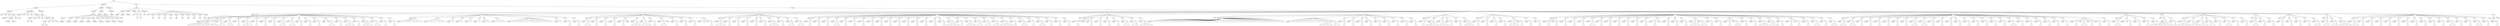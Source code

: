 digraph Tree {
	"t0" [label = "TEI"];
	"t1" [label = "teiHeader"];
	"t2" [label = "fileDesc"];
	"t3" [label = "titleStmt"];
	"t4" [label = "title"];
	"t5" [label = "title"];
	"t6" [label = "title"];
	"t7" [label = "author"];
	"t8" [label = "persName"];
	"t9" [label = "persName"];
	"t10" [label = "forename"];
	"t11" [label = "surname"];
	"t12" [label = "idno"];
	"t13" [label = "idno"];
	"t14" [label = "publicationStmt"];
	"t15" [label = "publisher"];
	"t16" [label = "idno"];
	"t17" [label = "idno"];
	"t18" [label = "idno"];
	"t19" [label = "availability"];
	"t20" [label = "licence"];
	"t21" [label = "ab"];
	"t22" [label = "ref"];
	"t23" [label = "sourceDesc"];
	"t24" [label = "bibl"];
	"t25" [label = "name"];
	"t26" [label = "idno"];
	"t27" [label = "idno"];
	"t28" [label = "availability"];
	"t29" [label = "licence"];
	"t30" [label = "ab"];
	"t31" [label = "ref"];
	"t32" [label = "bibl"];
	"t33" [label = "date"];
	"t34" [label = "date"];
	"t35" [label = "idno"];
	"t36" [label = "profileDesc"];
	"t37" [label = "particDesc"];
	"t38" [label = "listPerson"];
	"t39" [label = "person"];
	"t40" [label = "persName"];
	"t41" [label = "person"];
	"t42" [label = "persName"];
	"t43" [label = "person"];
	"t44" [label = "persName"];
	"t45" [label = "person"];
	"t46" [label = "persName"];
	"t47" [label = "person"];
	"t48" [label = "persName"];
	"t49" [label = "person"];
	"t50" [label = "persName"];
	"t51" [label = "person"];
	"t52" [label = "persName"];
	"t53" [label = "person"];
	"t54" [label = "persName"];
	"t55" [label = "person"];
	"t56" [label = "persName"];
	"t57" [label = "person"];
	"t58" [label = "persName"];
	"t59" [label = "textClass"];
	"t60" [label = "keywords"];
	"t61" [label = "term"];
	"t62" [label = "term"];
	"t63" [label = "classCode"];
	"t64" [label = "revisionDesc"];
	"t65" [label = "listChange"];
	"t66" [label = "change"];
	"t67" [label = "text"];
	"t68" [label = "front"];
	"t69" [label = "docTitle"];
	"t70" [label = "titlePart"];
	"t71" [label = "titlePart"];
	"t72" [label = "titlePart"];
	"t73" [label = "docDate"];
	"t74" [label = "docAuthor"];
	"t75" [label = "div"];
	"t76" [label = "div"];
	"t77" [label = "div"];
	"t78" [label = "p"];
	"t79" [label = "div"];
	"t80" [label = "p"];
	"t81" [label = "performance"];
	"t82" [label = "ab"];
	"t83" [label = "castList"];
	"t84" [label = "head"];
	"t85" [label = "castItem"];
	"t86" [label = "role"];
	"t87" [label = "castItem"];
	"t88" [label = "role"];
	"t89" [label = "castItem"];
	"t90" [label = "role"];
	"t91" [label = "castItem"];
	"t92" [label = "role"];
	"t93" [label = "castItem"];
	"t94" [label = "role"];
	"t95" [label = "castItem"];
	"t96" [label = "role"];
	"t97" [label = "castItem"];
	"t98" [label = "role"];
	"t99" [label = "castItem"];
	"t100" [label = "role"];
	"t101" [label = "castItem"];
	"t102" [label = "role"];
	"t103" [label = "castItem"];
	"t104" [label = "role"];
	"t105" [label = "body"];
	"t106" [label = "div"];
	"t107" [label = "head"];
	"t108" [label = "div"];
	"t109" [label = "head"];
	"t110" [label = "sp"];
	"t111" [label = "speaker"];
	"t112" [label = "p"];
	"t113" [label = "s"];
	"t114" [label = "s"];
	"t115" [label = "s"];
	"t116" [label = "s"];
	"t117" [label = "s"];
	"t118" [label = "s"];
	"t119" [label = "s"];
	"t120" [label = "s"];
	"t121" [label = "div"];
	"t122" [label = "head"];
	"t123" [label = "sp"];
	"t124" [label = "speaker"];
	"t125" [label = "p"];
	"t126" [label = "s"];
	"t127" [label = "sp"];
	"t128" [label = "speaker"];
	"t129" [label = "p"];
	"t130" [label = "s"];
	"t131" [label = "s"];
	"t132" [label = "sp"];
	"t133" [label = "speaker"];
	"t134" [label = "p"];
	"t135" [label = "s"];
	"t136" [label = "s"];
	"t137" [label = "sp"];
	"t138" [label = "speaker"];
	"t139" [label = "p"];
	"t140" [label = "s"];
	"t141" [label = "sp"];
	"t142" [label = "speaker"];
	"t143" [label = "p"];
	"t144" [label = "s"];
	"t145" [label = "s"];
	"t146" [label = "s"];
	"t147" [label = "sp"];
	"t148" [label = "speaker"];
	"t149" [label = "p"];
	"t150" [label = "s"];
	"t151" [label = "sp"];
	"t152" [label = "speaker"];
	"t153" [label = "p"];
	"t154" [label = "s"];
	"t155" [label = "sp"];
	"t156" [label = "speaker"];
	"t157" [label = "p"];
	"t158" [label = "s"];
	"t159" [label = "sp"];
	"t160" [label = "speaker"];
	"t161" [label = "p"];
	"t162" [label = "s"];
	"t163" [label = "s"];
	"t164" [label = "sp"];
	"t165" [label = "speaker"];
	"t166" [label = "p"];
	"t167" [label = "s"];
	"t168" [label = "s"];
	"t169" [label = "sp"];
	"t170" [label = "speaker"];
	"t171" [label = "p"];
	"t172" [label = "s"];
	"t173" [label = "sp"];
	"t174" [label = "speaker"];
	"t175" [label = "p"];
	"t176" [label = "s"];
	"t177" [label = "sp"];
	"t178" [label = "speaker"];
	"t179" [label = "p"];
	"t180" [label = "s"];
	"t181" [label = "sp"];
	"t182" [label = "speaker"];
	"t183" [label = "note"];
	"t184" [label = "p"];
	"t185" [label = "s"];
	"t186" [label = "s"];
	"t187" [label = "sp"];
	"t188" [label = "speaker"];
	"t189" [label = "p"];
	"t190" [label = "s"];
	"t191" [label = "sp"];
	"t192" [label = "speaker"];
	"t193" [label = "p"];
	"t194" [label = "s"];
	"t195" [label = "s"];
	"t196" [label = "s"];
	"t197" [label = "sp"];
	"t198" [label = "speaker"];
	"t199" [label = "p"];
	"t200" [label = "s"];
	"t201" [label = "sp"];
	"t202" [label = "speaker"];
	"t203" [label = "p"];
	"t204" [label = "s"];
	"t205" [label = "s"];
	"t206" [label = "s"];
	"t207" [label = "sp"];
	"t208" [label = "speaker"];
	"t209" [label = "p"];
	"t210" [label = "s"];
	"t211" [label = "s"];
	"t212" [label = "sp"];
	"t213" [label = "speaker"];
	"t214" [label = "p"];
	"t215" [label = "s"];
	"t216" [label = "sp"];
	"t217" [label = "speaker"];
	"t218" [label = "p"];
	"t219" [label = "s"];
	"t220" [label = "div"];
	"t221" [label = "head"];
	"t222" [label = "sp"];
	"t223" [label = "speaker"];
	"t224" [label = "l"];
	"t225" [label = "l"];
	"t226" [label = "l"];
	"t227" [label = "l"];
	"t228" [label = "l"];
	"t229" [label = "l"];
	"t230" [label = "sp"];
	"t231" [label = "speaker"];
	"t232" [label = "l"];
	"t233" [label = "l"];
	"t234" [label = "l"];
	"t235" [label = "l"];
	"t236" [label = "l"];
	"t237" [label = "sp"];
	"t238" [label = "speaker"];
	"t239" [label = "l"];
	"t240" [label = "sp"];
	"t241" [label = "speaker"];
	"t242" [label = "l"];
	"t243" [label = "sp"];
	"t244" [label = "speaker"];
	"t245" [label = "l"];
	"t246" [label = "sp"];
	"t247" [label = "speaker"];
	"t248" [label = "l"];
	"t249" [label = "sp"];
	"t250" [label = "speaker"];
	"t251" [label = "l"];
	"t252" [label = "sp"];
	"t253" [label = "speaker"];
	"t254" [label = "l"];
	"t255" [label = "l"];
	"t256" [label = "l"];
	"t257" [label = "sp"];
	"t258" [label = "speaker"];
	"t259" [label = "l"];
	"t260" [label = "l"];
	"t261" [label = "l"];
	"t262" [label = "l"];
	"t263" [label = "l"];
	"t264" [label = "l"];
	"t265" [label = "l"];
	"t266" [label = "l"];
	"t267" [label = "l"];
	"t268" [label = "l"];
	"t269" [label = "l"];
	"t270" [label = "l"];
	"t271" [label = "sp"];
	"t272" [label = "speaker"];
	"t273" [label = "l"];
	"t274" [label = "sp"];
	"t275" [label = "speaker"];
	"t276" [label = "p"];
	"t277" [label = "s"];
	"t278" [label = "sp"];
	"t279" [label = "speaker"];
	"t280" [label = "p"];
	"t281" [label = "s"];
	"t282" [label = "div"];
	"t283" [label = "head"];
	"t284" [label = "sp"];
	"t285" [label = "speaker"];
	"t286" [label = "p"];
	"t287" [label = "s"];
	"t288" [label = "s"];
	"t289" [label = "sp"];
	"t290" [label = "speaker"];
	"t291" [label = "p"];
	"t292" [label = "s"];
	"t293" [label = "sp"];
	"t294" [label = "speaker"];
	"t295" [label = "p"];
	"t296" [label = "s"];
	"t297" [label = "sp"];
	"t298" [label = "speaker"];
	"t299" [label = "p"];
	"t300" [label = "s"];
	"t301" [label = "sp"];
	"t302" [label = "speaker"];
	"t303" [label = "p"];
	"t304" [label = "s"];
	"t305" [label = "stage"];
	"t306" [label = "sp"];
	"t307" [label = "speaker"];
	"t308" [label = "p"];
	"t309" [label = "s"];
	"t310" [label = "s"];
	"t311" [label = "s"];
	"t312" [label = "sp"];
	"t313" [label = "speaker"];
	"t314" [label = "p"];
	"t315" [label = "s"];
	"t316" [label = "s"];
	"t317" [label = "s"];
	"t318" [label = "sp"];
	"t319" [label = "speaker"];
	"t320" [label = "p"];
	"t321" [label = "s"];
	"t322" [label = "sp"];
	"t323" [label = "speaker"];
	"t324" [label = "p"];
	"t325" [label = "s"];
	"t326" [label = "s"];
	"t327" [label = "stage"];
	"t328" [label = "sp"];
	"t329" [label = "speaker"];
	"t330" [label = "p"];
	"t331" [label = "s"];
	"t332" [label = "sp"];
	"t333" [label = "speaker"];
	"t334" [label = "p"];
	"t335" [label = "s"];
	"t336" [label = "sp"];
	"t337" [label = "speaker"];
	"t338" [label = "p"];
	"t339" [label = "s"];
	"t340" [label = "sp"];
	"t341" [label = "speaker"];
	"t342" [label = "note"];
	"t343" [label = "note"];
	"t344" [label = "p"];
	"t345" [label = "s"];
	"t346" [label = "div"];
	"t347" [label = "head"];
	"t348" [label = "sp"];
	"t349" [label = "speaker"];
	"t350" [label = "p"];
	"t351" [label = "s"];
	"t352" [label = "s"];
	"t353" [label = "s"];
	"t354" [label = "sp"];
	"t355" [label = "speaker"];
	"t356" [label = "p"];
	"t357" [label = "s"];
	"t358" [label = "sp"];
	"t359" [label = "speaker"];
	"t360" [label = "p"];
	"t361" [label = "s"];
	"t362" [label = "sp"];
	"t363" [label = "speaker"];
	"t364" [label = "p"];
	"t365" [label = "s"];
	"t366" [label = "sp"];
	"t367" [label = "speaker"];
	"t368" [label = "p"];
	"t369" [label = "s"];
	"t370" [label = "sp"];
	"t371" [label = "speaker"];
	"t372" [label = "p"];
	"t373" [label = "s"];
	"t374" [label = "sp"];
	"t375" [label = "speaker"];
	"t376" [label = "p"];
	"t377" [label = "s"];
	"t378" [label = "s"];
	"t379" [label = "s"];
	"t380" [label = "sp"];
	"t381" [label = "speaker"];
	"t382" [label = "p"];
	"t383" [label = "s"];
	"t384" [label = "sp"];
	"t385" [label = "speaker"];
	"t386" [label = "p"];
	"t387" [label = "s"];
	"t388" [label = "s"];
	"t389" [label = "sp"];
	"t390" [label = "speaker"];
	"t391" [label = "p"];
	"t392" [label = "s"];
	"t393" [label = "s"];
	"t394" [label = "div"];
	"t395" [label = "head"];
	"t396" [label = "sp"];
	"t397" [label = "speaker"];
	"t398" [label = "p"];
	"t399" [label = "s"];
	"t400" [label = "sp"];
	"t401" [label = "speaker"];
	"t402" [label = "p"];
	"t403" [label = "s"];
	"t404" [label = "sp"];
	"t405" [label = "speaker"];
	"t406" [label = "p"];
	"t407" [label = "s"];
	"t408" [label = "sp"];
	"t409" [label = "speaker"];
	"t410" [label = "p"];
	"t411" [label = "s"];
	"t412" [label = "s"];
	"t413" [label = "sp"];
	"t414" [label = "speaker"];
	"t415" [label = "p"];
	"t416" [label = "s"];
	"t417" [label = "sp"];
	"t418" [label = "speaker"];
	"t419" [label = "p"];
	"t420" [label = "s"];
	"t421" [label = "sp"];
	"t422" [label = "speaker"];
	"t423" [label = "p"];
	"t424" [label = "s"];
	"t425" [label = "sp"];
	"t426" [label = "speaker"];
	"t427" [label = "p"];
	"t428" [label = "s"];
	"t429" [label = "sp"];
	"t430" [label = "speaker"];
	"t431" [label = "p"];
	"t432" [label = "s"];
	"t433" [label = "sp"];
	"t434" [label = "speaker"];
	"t435" [label = "p"];
	"t436" [label = "s"];
	"t437" [label = "sp"];
	"t438" [label = "speaker"];
	"t439" [label = "p"];
	"t440" [label = "s"];
	"t441" [label = "sp"];
	"t442" [label = "speaker"];
	"t443" [label = "p"];
	"t444" [label = "s"];
	"t445" [label = "sp"];
	"t446" [label = "speaker"];
	"t447" [label = "p"];
	"t448" [label = "s"];
	"t449" [label = "sp"];
	"t450" [label = "speaker"];
	"t451" [label = "p"];
	"t452" [label = "s"];
	"t453" [label = "sp"];
	"t454" [label = "speaker"];
	"t455" [label = "p"];
	"t456" [label = "s"];
	"t457" [label = "sp"];
	"t458" [label = "speaker"];
	"t459" [label = "p"];
	"t460" [label = "s"];
	"t461" [label = "sp"];
	"t462" [label = "speaker"];
	"t463" [label = "p"];
	"t464" [label = "s"];
	"t465" [label = "s"];
	"t466" [label = "s"];
	"t467" [label = "s"];
	"t468" [label = "sp"];
	"t469" [label = "speaker"];
	"t470" [label = "p"];
	"t471" [label = "s"];
	"t472" [label = "sp"];
	"t473" [label = "speaker"];
	"t474" [label = "p"];
	"t475" [label = "s"];
	"t476" [label = "s"];
	"t477" [label = "s"];
	"t478" [label = "sp"];
	"t479" [label = "speaker"];
	"t480" [label = "p"];
	"t481" [label = "s"];
	"t482" [label = "s"];
	"t483" [label = "sp"];
	"t484" [label = "speaker"];
	"t485" [label = "p"];
	"t486" [label = "s"];
	"t487" [label = "s"];
	"t488" [label = "sp"];
	"t489" [label = "speaker"];
	"t490" [label = "p"];
	"t491" [label = "s"];
	"t492" [label = "s"];
	"t493" [label = "sp"];
	"t494" [label = "speaker"];
	"t495" [label = "p"];
	"t496" [label = "s"];
	"t497" [label = "s"];
	"t498" [label = "s"];
	"t499" [label = "s"];
	"t500" [label = "sp"];
	"t501" [label = "speaker"];
	"t502" [label = "p"];
	"t503" [label = "s"];
	"t504" [label = "sp"];
	"t505" [label = "speaker"];
	"t506" [label = "p"];
	"t507" [label = "s"];
	"t508" [label = "s"];
	"t509" [label = "sp"];
	"t510" [label = "speaker"];
	"t511" [label = "p"];
	"t512" [label = "s"];
	"t513" [label = "sp"];
	"t514" [label = "speaker"];
	"t515" [label = "p"];
	"t516" [label = "s"];
	"t517" [label = "s"];
	"t518" [label = "sp"];
	"t519" [label = "speaker"];
	"t520" [label = "p"];
	"t521" [label = "s"];
	"t522" [label = "sp"];
	"t523" [label = "speaker"];
	"t524" [label = "p"];
	"t525" [label = "s"];
	"t526" [label = "sp"];
	"t527" [label = "speaker"];
	"t528" [label = "p"];
	"t529" [label = "s"];
	"t530" [label = "div"];
	"t531" [label = "head"];
	"t532" [label = "stage"];
	"t533" [label = "sp"];
	"t534" [label = "speaker"];
	"t535" [label = "p"];
	"t536" [label = "s"];
	"t537" [label = "sp"];
	"t538" [label = "speaker"];
	"t539" [label = "stage"];
	"t540" [label = "p"];
	"t541" [label = "s"];
	"t542" [label = "sp"];
	"t543" [label = "speaker"];
	"t544" [label = "p"];
	"t545" [label = "s"];
	"t546" [label = "sp"];
	"t547" [label = "speaker"];
	"t548" [label = "p"];
	"t549" [label = "s"];
	"t550" [label = "sp"];
	"t551" [label = "speaker"];
	"t552" [label = "p"];
	"t553" [label = "s"];
	"t554" [label = "sp"];
	"t555" [label = "speaker"];
	"t556" [label = "p"];
	"t557" [label = "s"];
	"t558" [label = "s"];
	"t559" [label = "sp"];
	"t560" [label = "speaker"];
	"t561" [label = "p"];
	"t562" [label = "s"];
	"t563" [label = "s"];
	"t564" [label = "sp"];
	"t565" [label = "speaker"];
	"t566" [label = "p"];
	"t567" [label = "s"];
	"t568" [label = "s"];
	"t569" [label = "s"];
	"t570" [label = "s"];
	"t571" [label = "div"];
	"t572" [label = "head"];
	"t573" [label = "stage"];
	"t574" [label = "sp"];
	"t575" [label = "speaker"];
	"t576" [label = "l"];
	"t577" [label = "l"];
	"t578" [label = "l"];
	"t579" [label = "l"];
	"t580" [label = "l"];
	"t581" [label = "l"];
	"t582" [label = "l"];
	"t583" [label = "l"];
	"t584" [label = "l"];
	"t585" [label = "l"];
	"t586" [label = "l"];
	"t587" [label = "l"];
	"t588" [label = "l"];
	"t589" [label = "l"];
	"t590" [label = "l"];
	"t591" [label = "l"];
	"t592" [label = "l"];
	"t593" [label = "l"];
	"t594" [label = "l"];
	"t595" [label = "l"];
	"t596" [label = "l"];
	"t597" [label = "l"];
	"t598" [label = "l"];
	"t599" [label = "l"];
	"t600" [label = "l"];
	"t601" [label = "l"];
	"t602" [label = "l"];
	"t603" [label = "l"];
	"t604" [label = "l"];
	"t605" [label = "l"];
	"t606" [label = "l"];
	"t607" [label = "l"];
	"t608" [label = "l"];
	"t609" [label = "l"];
	"t610" [label = "l"];
	"t611" [label = "l"];
	"t612" [label = "l"];
	"t613" [label = "l"];
	"t614" [label = "sp"];
	"t615" [label = "speaker"];
	"t616" [label = "l"];
	"t617" [label = "l"];
	"t618" [label = "l"];
	"t619" [label = "l"];
	"t620" [label = "l"];
	"t621" [label = "l"];
	"t622" [label = "l"];
	"t623" [label = "l"];
	"t624" [label = "l"];
	"t625" [label = "l"];
	"t626" [label = "p"];
	"t627" [label = "s"];
	"t628" [label = "s"];
	"t629" [label = "s"];
	"t630" [label = "s"];
	"t631" [label = "stage"];
	"t632" [label = "p"];
	"t633" [label = "s"];
	"t634" [label = "s"];
	"t635" [label = "sp"];
	"t636" [label = "speaker"];
	"t637" [label = "p"];
	"t638" [label = "s"];
	"t639" [label = "sp"];
	"t640" [label = "speaker"];
	"t641" [label = "p"];
	"t642" [label = "s"];
	"t643" [label = "sp"];
	"t644" [label = "speaker"];
	"t645" [label = "p"];
	"t646" [label = "s"];
	"t647" [label = "sp"];
	"t648" [label = "speaker"];
	"t649" [label = "p"];
	"t650" [label = "s"];
	"t651" [label = "sp"];
	"t652" [label = "speaker"];
	"t653" [label = "p"];
	"t654" [label = "s"];
	"t655" [label = "sp"];
	"t656" [label = "speaker"];
	"t657" [label = "p"];
	"t658" [label = "s"];
	"t659" [label = "sp"];
	"t660" [label = "speaker"];
	"t661" [label = "p"];
	"t662" [label = "s"];
	"t663" [label = "sp"];
	"t664" [label = "speaker"];
	"t665" [label = "p"];
	"t666" [label = "s"];
	"t667" [label = "sp"];
	"t668" [label = "speaker"];
	"t669" [label = "p"];
	"t670" [label = "s"];
	"t671" [label = "div"];
	"t672" [label = "head"];
	"t673" [label = "sp"];
	"t674" [label = "speaker"];
	"t675" [label = "p"];
	"t676" [label = "s"];
	"t677" [label = "sp"];
	"t678" [label = "speaker"];
	"t679" [label = "p"];
	"t680" [label = "s"];
	"t681" [label = "s"];
	"t682" [label = "s"];
	"t683" [label = "s"];
	"t684" [label = "sp"];
	"t685" [label = "speaker"];
	"t686" [label = "p"];
	"t687" [label = "s"];
	"t688" [label = "s"];
	"t689" [label = "s"];
	"t690" [label = "sp"];
	"t691" [label = "speaker"];
	"t692" [label = "p"];
	"t693" [label = "s"];
	"t694" [label = "sp"];
	"t695" [label = "speaker"];
	"t696" [label = "p"];
	"t697" [label = "s"];
	"t698" [label = "sp"];
	"t699" [label = "speaker"];
	"t700" [label = "p"];
	"t701" [label = "s"];
	"t702" [label = "s"];
	"t703" [label = "s"];
	"t704" [label = "div"];
	"t705" [label = "head"];
	"t706" [label = "sp"];
	"t707" [label = "speaker"];
	"t708" [label = "p"];
	"t709" [label = "s"];
	"t710" [label = "sp"];
	"t711" [label = "speaker"];
	"t712" [label = "p"];
	"t713" [label = "s"];
	"t714" [label = "sp"];
	"t715" [label = "speaker"];
	"t716" [label = "p"];
	"t717" [label = "s"];
	"t718" [label = "sp"];
	"t719" [label = "speaker"];
	"t720" [label = "p"];
	"t721" [label = "s"];
	"t722" [label = "sp"];
	"t723" [label = "speaker"];
	"t724" [label = "p"];
	"t725" [label = "s"];
	"t726" [label = "s"];
	"t727" [label = "s"];
	"t728" [label = "stage"];
	"t729" [label = "p"];
	"t730" [label = "s"];
	"t731" [label = "sp"];
	"t732" [label = "speaker"];
	"t733" [label = "p"];
	"t734" [label = "s"];
	"t735" [label = "sp"];
	"t736" [label = "speaker"];
	"t737" [label = "p"];
	"t738" [label = "s"];
	"t739" [label = "div"];
	"t740" [label = "head"];
	"t741" [label = "sp"];
	"t742" [label = "speaker"];
	"t743" [label = "p"];
	"t744" [label = "s"];
	"t745" [label = "stage"];
	"t746" [label = "p"];
	"t747" [label = "s"];
	"t748" [label = "sp"];
	"t749" [label = "speaker"];
	"t750" [label = "p"];
	"t751" [label = "s"];
	"t752" [label = "sp"];
	"t753" [label = "speaker"];
	"t754" [label = "p"];
	"t755" [label = "s"];
	"t756" [label = "sp"];
	"t757" [label = "speaker"];
	"t758" [label = "p"];
	"t759" [label = "s"];
	"t760" [label = "sp"];
	"t761" [label = "speaker"];
	"t762" [label = "p"];
	"t763" [label = "s"];
	"t764" [label = "s"];
	"t765" [label = "sp"];
	"t766" [label = "speaker"];
	"t767" [label = "p"];
	"t768" [label = "s"];
	"t769" [label = "sp"];
	"t770" [label = "speaker"];
	"t771" [label = "p"];
	"t772" [label = "s"];
	"t773" [label = "sp"];
	"t774" [label = "speaker"];
	"t775" [label = "p"];
	"t776" [label = "s"];
	"t777" [label = "sp"];
	"t778" [label = "speaker"];
	"t779" [label = "p"];
	"t780" [label = "s"];
	"t781" [label = "sp"];
	"t782" [label = "speaker"];
	"t783" [label = "p"];
	"t784" [label = "s"];
	"t785" [label = "sp"];
	"t786" [label = "speaker"];
	"t787" [label = "p"];
	"t788" [label = "s"];
	"t789" [label = "sp"];
	"t790" [label = "speaker"];
	"t791" [label = "p"];
	"t792" [label = "s"];
	"t793" [label = "stage"];
	"t794" [label = "sp"];
	"t795" [label = "speaker"];
	"t796" [label = "p"];
	"t797" [label = "s"];
	"t798" [label = "sp"];
	"t799" [label = "speaker"];
	"t800" [label = "p"];
	"t801" [label = "s"];
	"t802" [label = "sp"];
	"t803" [label = "speaker"];
	"t804" [label = "p"];
	"t805" [label = "s"];
	"t806" [label = "sp"];
	"t807" [label = "speaker"];
	"t808" [label = "p"];
	"t809" [label = "s"];
	"t810" [label = "s"];
	"t811" [label = "s"];
	"t812" [label = "stage"];
	"t813" [label = "p"];
	"t814" [label = "s"];
	"t815" [label = "s"];
	"t816" [label = "sp"];
	"t817" [label = "speaker"];
	"t818" [label = "p"];
	"t819" [label = "s"];
	"t820" [label = "sp"];
	"t821" [label = "speaker"];
	"t822" [label = "p"];
	"t823" [label = "s"];
	"t824" [label = "sp"];
	"t825" [label = "speaker"];
	"t826" [label = "p"];
	"t827" [label = "s"];
	"t828" [label = "stage"];
	"t829" [label = "p"];
	"t830" [label = "s"];
	"t831" [label = "s"];
	"t832" [label = "sp"];
	"t833" [label = "speaker"];
	"t834" [label = "p"];
	"t835" [label = "s"];
	"t836" [label = "sp"];
	"t837" [label = "speaker"];
	"t838" [label = "p"];
	"t839" [label = "s"];
	"t840" [label = "sp"];
	"t841" [label = "speaker"];
	"t842" [label = "p"];
	"t843" [label = "s"];
	"t844" [label = "s"];
	"t845" [label = "s"];
	"t846" [label = "sp"];
	"t847" [label = "speaker"];
	"t848" [label = "p"];
	"t849" [label = "s"];
	"t850" [label = "s"];
	"t851" [label = "s"];
	"t852" [label = "sp"];
	"t853" [label = "speaker"];
	"t854" [label = "p"];
	"t855" [label = "s"];
	"t856" [label = "sp"];
	"t857" [label = "speaker"];
	"t858" [label = "p"];
	"t859" [label = "s"];
	"t860" [label = "stage"];
	"t861" [label = "p"];
	"t862" [label = "s"];
	"t863" [label = "sp"];
	"t864" [label = "speaker"];
	"t865" [label = "p"];
	"t866" [label = "s"];
	"t867" [label = "sp"];
	"t868" [label = "speaker"];
	"t869" [label = "p"];
	"t870" [label = "s"];
	"t871" [label = "s"];
	"t872" [label = "sp"];
	"t873" [label = "speaker"];
	"t874" [label = "p"];
	"t875" [label = "s"];
	"t876" [label = "sp"];
	"t877" [label = "speaker"];
	"t878" [label = "p"];
	"t879" [label = "s"];
	"t880" [label = "s"];
	"t881" [label = "div"];
	"t882" [label = "head"];
	"t883" [label = "sp"];
	"t884" [label = "speaker"];
	"t885" [label = "p"];
	"t886" [label = "s"];
	"t887" [label = "s"];
	"t888" [label = "sp"];
	"t889" [label = "speaker"];
	"t890" [label = "p"];
	"t891" [label = "s"];
	"t892" [label = "s"];
	"t893" [label = "sp"];
	"t894" [label = "speaker"];
	"t895" [label = "p"];
	"t896" [label = "s"];
	"t897" [label = "sp"];
	"t898" [label = "speaker"];
	"t899" [label = "p"];
	"t900" [label = "s"];
	"t901" [label = "sp"];
	"t902" [label = "speaker"];
	"t903" [label = "p"];
	"t904" [label = "s"];
	"t905" [label = "sp"];
	"t906" [label = "speaker"];
	"t907" [label = "p"];
	"t908" [label = "s"];
	"t909" [label = "sp"];
	"t910" [label = "speaker"];
	"t911" [label = "p"];
	"t912" [label = "s"];
	"t913" [label = "sp"];
	"t914" [label = "speaker"];
	"t915" [label = "p"];
	"t916" [label = "s"];
	"t917" [label = "sp"];
	"t918" [label = "speaker"];
	"t919" [label = "p"];
	"t920" [label = "s"];
	"t921" [label = "s"];
	"t922" [label = "sp"];
	"t923" [label = "speaker"];
	"t924" [label = "p"];
	"t925" [label = "s"];
	"t926" [label = "s"];
	"t927" [label = "sp"];
	"t928" [label = "speaker"];
	"t929" [label = "p"];
	"t930" [label = "s"];
	"t931" [label = "sp"];
	"t932" [label = "speaker"];
	"t933" [label = "p"];
	"t934" [label = "s"];
	"t935" [label = "sp"];
	"t936" [label = "speaker"];
	"t937" [label = "p"];
	"t938" [label = "s"];
	"t939" [label = "sp"];
	"t940" [label = "speaker"];
	"t941" [label = "p"];
	"t942" [label = "s"];
	"t943" [label = "sp"];
	"t944" [label = "speaker"];
	"t945" [label = "p"];
	"t946" [label = "s"];
	"t947" [label = "sp"];
	"t948" [label = "speaker"];
	"t949" [label = "p"];
	"t950" [label = "s"];
	"t951" [label = "sp"];
	"t952" [label = "speaker"];
	"t953" [label = "p"];
	"t954" [label = "s"];
	"t955" [label = "sp"];
	"t956" [label = "speaker"];
	"t957" [label = "p"];
	"t958" [label = "s"];
	"t959" [label = "sp"];
	"t960" [label = "speaker"];
	"t961" [label = "p"];
	"t962" [label = "s"];
	"t963" [label = "sp"];
	"t964" [label = "speaker"];
	"t965" [label = "p"];
	"t966" [label = "s"];
	"t967" [label = "s"];
	"t968" [label = "sp"];
	"t969" [label = "speaker"];
	"t970" [label = "p"];
	"t971" [label = "s"];
	"t972" [label = "sp"];
	"t973" [label = "speaker"];
	"t974" [label = "p"];
	"t975" [label = "s"];
	"t976" [label = "sp"];
	"t977" [label = "speaker"];
	"t978" [label = "p"];
	"t979" [label = "s"];
	"t980" [label = "sp"];
	"t981" [label = "speaker"];
	"t982" [label = "p"];
	"t983" [label = "s"];
	"t984" [label = "sp"];
	"t985" [label = "speaker"];
	"t986" [label = "p"];
	"t987" [label = "s"];
	"t988" [label = "sp"];
	"t989" [label = "speaker"];
	"t990" [label = "p"];
	"t991" [label = "s"];
	"t992" [label = "sp"];
	"t993" [label = "speaker"];
	"t994" [label = "p"];
	"t995" [label = "s"];
	"t996" [label = "stage"];
	"t997" [label = "p"];
	"t998" [label = "s"];
	"t999" [label = "s"];
	"t1000" [label = "stage"];
	"t1001" [label = "p"];
	"t1002" [label = "s"];
	"t1003" [label = "stage"];
	"t1004" [label = "p"];
	"t1005" [label = "s"];
	"t1006" [label = "sp"];
	"t1007" [label = "speaker"];
	"t1008" [label = "p"];
	"t1009" [label = "s"];
	"t1010" [label = "div"];
	"t1011" [label = "head"];
	"t1012" [label = "sp"];
	"t1013" [label = "speaker"];
	"t1014" [label = "p"];
	"t1015" [label = "s"];
	"t1016" [label = "s"];
	"t1017" [label = "sp"];
	"t1018" [label = "speaker"];
	"t1019" [label = "note"];
	"t1020" [label = "p"];
	"t1021" [label = "s"];
	"t1022" [label = "sp"];
	"t1023" [label = "speaker"];
	"t1024" [label = "p"];
	"t1025" [label = "s"];
	"t1026" [label = "sp"];
	"t1027" [label = "speaker"];
	"t1028" [label = "p"];
	"t1029" [label = "s"];
	"t1030" [label = "sp"];
	"t1031" [label = "speaker"];
	"t1032" [label = "p"];
	"t1033" [label = "s"];
	"t1034" [label = "div"];
	"t1035" [label = "head"];
	"t1036" [label = "sp"];
	"t1037" [label = "speaker"];
	"t1038" [label = "p"];
	"t1039" [label = "s"];
	"t1040" [label = "s"];
	"t1041" [label = "s"];
	"t1042" [label = "s"];
	"t1043" [label = "s"];
	"t1044" [label = "s"];
	"t1045" [label = "sp"];
	"t1046" [label = "speaker"];
	"t1047" [label = "p"];
	"t1048" [label = "s"];
	"t1049" [label = "div"];
	"t1050" [label = "head"];
	"t1051" [label = "sp"];
	"t1052" [label = "speaker"];
	"t1053" [label = "p"];
	"t1054" [label = "s"];
	"t1055" [label = "s"];
	"t1056" [label = "s"];
	"t1057" [label = "s"];
	"t1058" [label = "sp"];
	"t1059" [label = "speaker"];
	"t1060" [label = "p"];
	"t1061" [label = "s"];
	"t1062" [label = "s"];
	"t1063" [label = "s"];
	"t1064" [label = "sp"];
	"t1065" [label = "speaker"];
	"t1066" [label = "p"];
	"t1067" [label = "s"];
	"t1068" [label = "s"];
	"t1069" [label = "sp"];
	"t1070" [label = "speaker"];
	"t1071" [label = "p"];
	"t1072" [label = "s"];
	"t1073" [label = "s"];
	"t1074" [label = "sp"];
	"t1075" [label = "speaker"];
	"t1076" [label = "p"];
	"t1077" [label = "s"];
	"t1078" [label = "sp"];
	"t1079" [label = "speaker"];
	"t1080" [label = "p"];
	"t1081" [label = "s"];
	"t1082" [label = "s"];
	"t1083" [label = "sp"];
	"t1084" [label = "speaker"];
	"t1085" [label = "p"];
	"t1086" [label = "s"];
	"t1087" [label = "sp"];
	"t1088" [label = "speaker"];
	"t1089" [label = "p"];
	"t1090" [label = "s"];
	"t1091" [label = "div"];
	"t1092" [label = "head"];
	"t1093" [label = "sp"];
	"t1094" [label = "speaker"];
	"t1095" [label = "p"];
	"t1096" [label = "s"];
	"t1097" [label = "s"];
	"t1098" [label = "sp"];
	"t1099" [label = "speaker"];
	"t1100" [label = "p"];
	"t1101" [label = "s"];
	"t1102" [label = "sp"];
	"t1103" [label = "speaker"];
	"t1104" [label = "p"];
	"t1105" [label = "s"];
	"t1106" [label = "div"];
	"t1107" [label = "head"];
	"t1108" [label = "sp"];
	"t1109" [label = "speaker"];
	"t1110" [label = "p"];
	"t1111" [label = "s"];
	"t1112" [label = "sp"];
	"t1113" [label = "speaker"];
	"t1114" [label = "p"];
	"t1115" [label = "s"];
	"t1116" [label = "sp"];
	"t1117" [label = "speaker"];
	"t1118" [label = "p"];
	"t1119" [label = "s"];
	"t1120" [label = "sp"];
	"t1121" [label = "speaker"];
	"t1122" [label = "p"];
	"t1123" [label = "s"];
	"t1124" [label = "sp"];
	"t1125" [label = "speaker"];
	"t1126" [label = "p"];
	"t1127" [label = "s"];
	"t1128" [label = "s"];
	"t1129" [label = "div"];
	"t1130" [label = "head"];
	"t1131" [label = "sp"];
	"t1132" [label = "speaker"];
	"t1133" [label = "p"];
	"t1134" [label = "s"];
	"t1135" [label = "s"];
	"t1136" [label = "sp"];
	"t1137" [label = "speaker"];
	"t1138" [label = "p"];
	"t1139" [label = "s"];
	"t1140" [label = "s"];
	"t1141" [label = "sp"];
	"t1142" [label = "speaker"];
	"t1143" [label = "p"];
	"t1144" [label = "s"];
	"t1145" [label = "s"];
	"t1146" [label = "s"];
	"t1147" [label = "s"];
	"t1148" [label = "div"];
	"t1149" [label = "head"];
	"t1150" [label = "sp"];
	"t1151" [label = "speaker"];
	"t1152" [label = "p"];
	"t1153" [label = "s"];
	"t1154" [label = "s"];
	"t1155" [label = "sp"];
	"t1156" [label = "speaker"];
	"t1157" [label = "p"];
	"t1158" [label = "s"];
	"t1159" [label = "sp"];
	"t1160" [label = "speaker"];
	"t1161" [label = "p"];
	"t1162" [label = "s"];
	"t1163" [label = "sp"];
	"t1164" [label = "speaker"];
	"t1165" [label = "p"];
	"t1166" [label = "s"];
	"t1167" [label = "sp"];
	"t1168" [label = "speaker"];
	"t1169" [label = "p"];
	"t1170" [label = "s"];
	"t1171" [label = "sp"];
	"t1172" [label = "speaker"];
	"t1173" [label = "p"];
	"t1174" [label = "s"];
	"t1175" [label = "sp"];
	"t1176" [label = "speaker"];
	"t1177" [label = "p"];
	"t1178" [label = "s"];
	"t1179" [label = "sp"];
	"t1180" [label = "speaker"];
	"t1181" [label = "p"];
	"t1182" [label = "s"];
	"t1183" [label = "sp"];
	"t1184" [label = "speaker"];
	"t1185" [label = "p"];
	"t1186" [label = "s"];
	"t1187" [label = "sp"];
	"t1188" [label = "speaker"];
	"t1189" [label = "p"];
	"t1190" [label = "s"];
	"t1191" [label = "sp"];
	"t1192" [label = "speaker"];
	"t1193" [label = "p"];
	"t1194" [label = "s"];
	"t1195" [label = "sp"];
	"t1196" [label = "speaker"];
	"t1197" [label = "p"];
	"t1198" [label = "s"];
	"t1199" [label = "s"];
	"t1200" [label = "sp"];
	"t1201" [label = "speaker"];
	"t1202" [label = "p"];
	"t1203" [label = "s"];
	"t1204" [label = "sp"];
	"t1205" [label = "speaker"];
	"t1206" [label = "p"];
	"t1207" [label = "s"];
	"t1208" [label = "sp"];
	"t1209" [label = "speaker"];
	"t1210" [label = "p"];
	"t1211" [label = "s"];
	"t1212" [label = "s"];
	"t1213" [label = "sp"];
	"t1214" [label = "speaker"];
	"t1215" [label = "p"];
	"t1216" [label = "s"];
	"t1217" [label = "sp"];
	"t1218" [label = "speaker"];
	"t1219" [label = "p"];
	"t1220" [label = "s"];
	"t1221" [label = "div"];
	"t1222" [label = "head"];
	"t1223" [label = "stage"];
	"t0" -> "t1";
	"t1" -> "t2";
	"t2" -> "t3";
	"t3" -> "t4";
	"t3" -> "t5";
	"t3" -> "t6";
	"t3" -> "t7";
	"t7" -> "t8";
	"t7" -> "t9";
	"t9" -> "t10";
	"t9" -> "t11";
	"t7" -> "t12";
	"t7" -> "t13";
	"t2" -> "t14";
	"t14" -> "t15";
	"t14" -> "t16";
	"t14" -> "t17";
	"t14" -> "t18";
	"t14" -> "t19";
	"t19" -> "t20";
	"t20" -> "t21";
	"t20" -> "t22";
	"t2" -> "t23";
	"t23" -> "t24";
	"t24" -> "t25";
	"t24" -> "t26";
	"t24" -> "t27";
	"t24" -> "t28";
	"t28" -> "t29";
	"t29" -> "t30";
	"t29" -> "t31";
	"t24" -> "t32";
	"t32" -> "t33";
	"t32" -> "t34";
	"t32" -> "t35";
	"t1" -> "t36";
	"t36" -> "t37";
	"t37" -> "t38";
	"t38" -> "t39";
	"t39" -> "t40";
	"t38" -> "t41";
	"t41" -> "t42";
	"t38" -> "t43";
	"t43" -> "t44";
	"t38" -> "t45";
	"t45" -> "t46";
	"t38" -> "t47";
	"t47" -> "t48";
	"t38" -> "t49";
	"t49" -> "t50";
	"t38" -> "t51";
	"t51" -> "t52";
	"t38" -> "t53";
	"t53" -> "t54";
	"t38" -> "t55";
	"t55" -> "t56";
	"t38" -> "t57";
	"t57" -> "t58";
	"t36" -> "t59";
	"t59" -> "t60";
	"t60" -> "t61";
	"t60" -> "t62";
	"t59" -> "t63";
	"t1" -> "t64";
	"t64" -> "t65";
	"t65" -> "t66";
	"t0" -> "t67";
	"t67" -> "t68";
	"t68" -> "t69";
	"t69" -> "t70";
	"t69" -> "t71";
	"t69" -> "t72";
	"t68" -> "t73";
	"t68" -> "t74";
	"t68" -> "t75";
	"t75" -> "t76";
	"t75" -> "t77";
	"t77" -> "t78";
	"t75" -> "t79";
	"t79" -> "t80";
	"t68" -> "t81";
	"t81" -> "t82";
	"t68" -> "t83";
	"t83" -> "t84";
	"t83" -> "t85";
	"t85" -> "t86";
	"t83" -> "t87";
	"t87" -> "t88";
	"t83" -> "t89";
	"t89" -> "t90";
	"t83" -> "t91";
	"t91" -> "t92";
	"t83" -> "t93";
	"t93" -> "t94";
	"t83" -> "t95";
	"t95" -> "t96";
	"t83" -> "t97";
	"t97" -> "t98";
	"t83" -> "t99";
	"t99" -> "t100";
	"t83" -> "t101";
	"t101" -> "t102";
	"t83" -> "t103";
	"t103" -> "t104";
	"t67" -> "t105";
	"t105" -> "t106";
	"t106" -> "t107";
	"t106" -> "t108";
	"t108" -> "t109";
	"t108" -> "t110";
	"t110" -> "t111";
	"t110" -> "t112";
	"t112" -> "t113";
	"t112" -> "t114";
	"t112" -> "t115";
	"t112" -> "t116";
	"t112" -> "t117";
	"t112" -> "t118";
	"t112" -> "t119";
	"t112" -> "t120";
	"t106" -> "t121";
	"t121" -> "t122";
	"t121" -> "t123";
	"t123" -> "t124";
	"t123" -> "t125";
	"t125" -> "t126";
	"t121" -> "t127";
	"t127" -> "t128";
	"t127" -> "t129";
	"t129" -> "t130";
	"t129" -> "t131";
	"t121" -> "t132";
	"t132" -> "t133";
	"t132" -> "t134";
	"t134" -> "t135";
	"t134" -> "t136";
	"t121" -> "t137";
	"t137" -> "t138";
	"t137" -> "t139";
	"t139" -> "t140";
	"t121" -> "t141";
	"t141" -> "t142";
	"t141" -> "t143";
	"t143" -> "t144";
	"t143" -> "t145";
	"t143" -> "t146";
	"t121" -> "t147";
	"t147" -> "t148";
	"t147" -> "t149";
	"t149" -> "t150";
	"t121" -> "t151";
	"t151" -> "t152";
	"t151" -> "t153";
	"t153" -> "t154";
	"t121" -> "t155";
	"t155" -> "t156";
	"t155" -> "t157";
	"t157" -> "t158";
	"t121" -> "t159";
	"t159" -> "t160";
	"t159" -> "t161";
	"t161" -> "t162";
	"t161" -> "t163";
	"t121" -> "t164";
	"t164" -> "t165";
	"t164" -> "t166";
	"t166" -> "t167";
	"t166" -> "t168";
	"t121" -> "t169";
	"t169" -> "t170";
	"t169" -> "t171";
	"t171" -> "t172";
	"t121" -> "t173";
	"t173" -> "t174";
	"t173" -> "t175";
	"t175" -> "t176";
	"t121" -> "t177";
	"t177" -> "t178";
	"t177" -> "t179";
	"t179" -> "t180";
	"t121" -> "t181";
	"t181" -> "t182";
	"t181" -> "t183";
	"t181" -> "t184";
	"t184" -> "t185";
	"t184" -> "t186";
	"t121" -> "t187";
	"t187" -> "t188";
	"t187" -> "t189";
	"t189" -> "t190";
	"t121" -> "t191";
	"t191" -> "t192";
	"t191" -> "t193";
	"t193" -> "t194";
	"t193" -> "t195";
	"t193" -> "t196";
	"t121" -> "t197";
	"t197" -> "t198";
	"t197" -> "t199";
	"t199" -> "t200";
	"t121" -> "t201";
	"t201" -> "t202";
	"t201" -> "t203";
	"t203" -> "t204";
	"t203" -> "t205";
	"t203" -> "t206";
	"t121" -> "t207";
	"t207" -> "t208";
	"t207" -> "t209";
	"t209" -> "t210";
	"t209" -> "t211";
	"t121" -> "t212";
	"t212" -> "t213";
	"t212" -> "t214";
	"t214" -> "t215";
	"t121" -> "t216";
	"t216" -> "t217";
	"t216" -> "t218";
	"t218" -> "t219";
	"t106" -> "t220";
	"t220" -> "t221";
	"t220" -> "t222";
	"t222" -> "t223";
	"t222" -> "t224";
	"t222" -> "t225";
	"t222" -> "t226";
	"t222" -> "t227";
	"t222" -> "t228";
	"t222" -> "t229";
	"t220" -> "t230";
	"t230" -> "t231";
	"t230" -> "t232";
	"t230" -> "t233";
	"t230" -> "t234";
	"t230" -> "t235";
	"t230" -> "t236";
	"t220" -> "t237";
	"t237" -> "t238";
	"t237" -> "t239";
	"t220" -> "t240";
	"t240" -> "t241";
	"t240" -> "t242";
	"t220" -> "t243";
	"t243" -> "t244";
	"t243" -> "t245";
	"t220" -> "t246";
	"t246" -> "t247";
	"t246" -> "t248";
	"t220" -> "t249";
	"t249" -> "t250";
	"t249" -> "t251";
	"t220" -> "t252";
	"t252" -> "t253";
	"t252" -> "t254";
	"t252" -> "t255";
	"t252" -> "t256";
	"t220" -> "t257";
	"t257" -> "t258";
	"t257" -> "t259";
	"t257" -> "t260";
	"t257" -> "t261";
	"t257" -> "t262";
	"t257" -> "t263";
	"t257" -> "t264";
	"t257" -> "t265";
	"t257" -> "t266";
	"t257" -> "t267";
	"t257" -> "t268";
	"t257" -> "t269";
	"t257" -> "t270";
	"t220" -> "t271";
	"t271" -> "t272";
	"t271" -> "t273";
	"t220" -> "t274";
	"t274" -> "t275";
	"t274" -> "t276";
	"t276" -> "t277";
	"t220" -> "t278";
	"t278" -> "t279";
	"t278" -> "t280";
	"t280" -> "t281";
	"t106" -> "t282";
	"t282" -> "t283";
	"t282" -> "t284";
	"t284" -> "t285";
	"t284" -> "t286";
	"t286" -> "t287";
	"t286" -> "t288";
	"t282" -> "t289";
	"t289" -> "t290";
	"t289" -> "t291";
	"t291" -> "t292";
	"t282" -> "t293";
	"t293" -> "t294";
	"t293" -> "t295";
	"t295" -> "t296";
	"t282" -> "t297";
	"t297" -> "t298";
	"t297" -> "t299";
	"t299" -> "t300";
	"t282" -> "t301";
	"t301" -> "t302";
	"t301" -> "t303";
	"t303" -> "t304";
	"t301" -> "t305";
	"t282" -> "t306";
	"t306" -> "t307";
	"t306" -> "t308";
	"t308" -> "t309";
	"t308" -> "t310";
	"t308" -> "t311";
	"t282" -> "t312";
	"t312" -> "t313";
	"t312" -> "t314";
	"t314" -> "t315";
	"t314" -> "t316";
	"t314" -> "t317";
	"t282" -> "t318";
	"t318" -> "t319";
	"t318" -> "t320";
	"t320" -> "t321";
	"t282" -> "t322";
	"t322" -> "t323";
	"t322" -> "t324";
	"t324" -> "t325";
	"t324" -> "t326";
	"t322" -> "t327";
	"t282" -> "t328";
	"t328" -> "t329";
	"t328" -> "t330";
	"t330" -> "t331";
	"t282" -> "t332";
	"t332" -> "t333";
	"t332" -> "t334";
	"t334" -> "t335";
	"t282" -> "t336";
	"t336" -> "t337";
	"t336" -> "t338";
	"t338" -> "t339";
	"t282" -> "t340";
	"t340" -> "t341";
	"t340" -> "t342";
	"t340" -> "t343";
	"t340" -> "t344";
	"t344" -> "t345";
	"t106" -> "t346";
	"t346" -> "t347";
	"t346" -> "t348";
	"t348" -> "t349";
	"t348" -> "t350";
	"t350" -> "t351";
	"t350" -> "t352";
	"t350" -> "t353";
	"t346" -> "t354";
	"t354" -> "t355";
	"t354" -> "t356";
	"t356" -> "t357";
	"t346" -> "t358";
	"t358" -> "t359";
	"t358" -> "t360";
	"t360" -> "t361";
	"t346" -> "t362";
	"t362" -> "t363";
	"t362" -> "t364";
	"t364" -> "t365";
	"t346" -> "t366";
	"t366" -> "t367";
	"t366" -> "t368";
	"t368" -> "t369";
	"t346" -> "t370";
	"t370" -> "t371";
	"t370" -> "t372";
	"t372" -> "t373";
	"t346" -> "t374";
	"t374" -> "t375";
	"t374" -> "t376";
	"t376" -> "t377";
	"t376" -> "t378";
	"t376" -> "t379";
	"t346" -> "t380";
	"t380" -> "t381";
	"t380" -> "t382";
	"t382" -> "t383";
	"t346" -> "t384";
	"t384" -> "t385";
	"t384" -> "t386";
	"t386" -> "t387";
	"t386" -> "t388";
	"t346" -> "t389";
	"t389" -> "t390";
	"t389" -> "t391";
	"t391" -> "t392";
	"t391" -> "t393";
	"t106" -> "t394";
	"t394" -> "t395";
	"t394" -> "t396";
	"t396" -> "t397";
	"t396" -> "t398";
	"t398" -> "t399";
	"t394" -> "t400";
	"t400" -> "t401";
	"t400" -> "t402";
	"t402" -> "t403";
	"t394" -> "t404";
	"t404" -> "t405";
	"t404" -> "t406";
	"t406" -> "t407";
	"t394" -> "t408";
	"t408" -> "t409";
	"t408" -> "t410";
	"t410" -> "t411";
	"t410" -> "t412";
	"t394" -> "t413";
	"t413" -> "t414";
	"t413" -> "t415";
	"t415" -> "t416";
	"t394" -> "t417";
	"t417" -> "t418";
	"t417" -> "t419";
	"t419" -> "t420";
	"t394" -> "t421";
	"t421" -> "t422";
	"t421" -> "t423";
	"t423" -> "t424";
	"t394" -> "t425";
	"t425" -> "t426";
	"t425" -> "t427";
	"t427" -> "t428";
	"t394" -> "t429";
	"t429" -> "t430";
	"t429" -> "t431";
	"t431" -> "t432";
	"t394" -> "t433";
	"t433" -> "t434";
	"t433" -> "t435";
	"t435" -> "t436";
	"t394" -> "t437";
	"t437" -> "t438";
	"t437" -> "t439";
	"t439" -> "t440";
	"t394" -> "t441";
	"t441" -> "t442";
	"t441" -> "t443";
	"t443" -> "t444";
	"t394" -> "t445";
	"t445" -> "t446";
	"t445" -> "t447";
	"t447" -> "t448";
	"t394" -> "t449";
	"t449" -> "t450";
	"t449" -> "t451";
	"t451" -> "t452";
	"t394" -> "t453";
	"t453" -> "t454";
	"t453" -> "t455";
	"t455" -> "t456";
	"t394" -> "t457";
	"t457" -> "t458";
	"t457" -> "t459";
	"t459" -> "t460";
	"t394" -> "t461";
	"t461" -> "t462";
	"t461" -> "t463";
	"t463" -> "t464";
	"t463" -> "t465";
	"t463" -> "t466";
	"t463" -> "t467";
	"t394" -> "t468";
	"t468" -> "t469";
	"t468" -> "t470";
	"t470" -> "t471";
	"t394" -> "t472";
	"t472" -> "t473";
	"t472" -> "t474";
	"t474" -> "t475";
	"t474" -> "t476";
	"t474" -> "t477";
	"t394" -> "t478";
	"t478" -> "t479";
	"t478" -> "t480";
	"t480" -> "t481";
	"t480" -> "t482";
	"t394" -> "t483";
	"t483" -> "t484";
	"t483" -> "t485";
	"t485" -> "t486";
	"t485" -> "t487";
	"t394" -> "t488";
	"t488" -> "t489";
	"t488" -> "t490";
	"t490" -> "t491";
	"t490" -> "t492";
	"t394" -> "t493";
	"t493" -> "t494";
	"t493" -> "t495";
	"t495" -> "t496";
	"t495" -> "t497";
	"t495" -> "t498";
	"t495" -> "t499";
	"t394" -> "t500";
	"t500" -> "t501";
	"t500" -> "t502";
	"t502" -> "t503";
	"t394" -> "t504";
	"t504" -> "t505";
	"t504" -> "t506";
	"t506" -> "t507";
	"t506" -> "t508";
	"t394" -> "t509";
	"t509" -> "t510";
	"t509" -> "t511";
	"t511" -> "t512";
	"t394" -> "t513";
	"t513" -> "t514";
	"t513" -> "t515";
	"t515" -> "t516";
	"t515" -> "t517";
	"t394" -> "t518";
	"t518" -> "t519";
	"t518" -> "t520";
	"t520" -> "t521";
	"t394" -> "t522";
	"t522" -> "t523";
	"t522" -> "t524";
	"t524" -> "t525";
	"t394" -> "t526";
	"t526" -> "t527";
	"t526" -> "t528";
	"t528" -> "t529";
	"t106" -> "t530";
	"t530" -> "t531";
	"t530" -> "t532";
	"t530" -> "t533";
	"t533" -> "t534";
	"t533" -> "t535";
	"t535" -> "t536";
	"t530" -> "t537";
	"t537" -> "t538";
	"t537" -> "t539";
	"t537" -> "t540";
	"t540" -> "t541";
	"t530" -> "t542";
	"t542" -> "t543";
	"t542" -> "t544";
	"t544" -> "t545";
	"t530" -> "t546";
	"t546" -> "t547";
	"t546" -> "t548";
	"t548" -> "t549";
	"t530" -> "t550";
	"t550" -> "t551";
	"t550" -> "t552";
	"t552" -> "t553";
	"t530" -> "t554";
	"t554" -> "t555";
	"t554" -> "t556";
	"t556" -> "t557";
	"t556" -> "t558";
	"t530" -> "t559";
	"t559" -> "t560";
	"t559" -> "t561";
	"t561" -> "t562";
	"t561" -> "t563";
	"t530" -> "t564";
	"t564" -> "t565";
	"t564" -> "t566";
	"t566" -> "t567";
	"t566" -> "t568";
	"t566" -> "t569";
	"t566" -> "t570";
	"t106" -> "t571";
	"t571" -> "t572";
	"t571" -> "t573";
	"t571" -> "t574";
	"t574" -> "t575";
	"t574" -> "t576";
	"t574" -> "t577";
	"t574" -> "t578";
	"t574" -> "t579";
	"t574" -> "t580";
	"t574" -> "t581";
	"t574" -> "t582";
	"t574" -> "t583";
	"t574" -> "t584";
	"t574" -> "t585";
	"t574" -> "t586";
	"t574" -> "t587";
	"t574" -> "t588";
	"t574" -> "t589";
	"t574" -> "t590";
	"t574" -> "t591";
	"t574" -> "t592";
	"t574" -> "t593";
	"t574" -> "t594";
	"t574" -> "t595";
	"t574" -> "t596";
	"t574" -> "t597";
	"t574" -> "t598";
	"t574" -> "t599";
	"t574" -> "t600";
	"t574" -> "t601";
	"t574" -> "t602";
	"t574" -> "t603";
	"t574" -> "t604";
	"t574" -> "t605";
	"t574" -> "t606";
	"t574" -> "t607";
	"t574" -> "t608";
	"t574" -> "t609";
	"t574" -> "t610";
	"t574" -> "t611";
	"t574" -> "t612";
	"t574" -> "t613";
	"t571" -> "t614";
	"t614" -> "t615";
	"t614" -> "t616";
	"t614" -> "t617";
	"t614" -> "t618";
	"t614" -> "t619";
	"t614" -> "t620";
	"t614" -> "t621";
	"t614" -> "t622";
	"t614" -> "t623";
	"t614" -> "t624";
	"t614" -> "t625";
	"t614" -> "t626";
	"t626" -> "t627";
	"t626" -> "t628";
	"t626" -> "t629";
	"t626" -> "t630";
	"t614" -> "t631";
	"t614" -> "t632";
	"t632" -> "t633";
	"t632" -> "t634";
	"t571" -> "t635";
	"t635" -> "t636";
	"t635" -> "t637";
	"t637" -> "t638";
	"t571" -> "t639";
	"t639" -> "t640";
	"t639" -> "t641";
	"t641" -> "t642";
	"t571" -> "t643";
	"t643" -> "t644";
	"t643" -> "t645";
	"t645" -> "t646";
	"t571" -> "t647";
	"t647" -> "t648";
	"t647" -> "t649";
	"t649" -> "t650";
	"t571" -> "t651";
	"t651" -> "t652";
	"t651" -> "t653";
	"t653" -> "t654";
	"t571" -> "t655";
	"t655" -> "t656";
	"t655" -> "t657";
	"t657" -> "t658";
	"t571" -> "t659";
	"t659" -> "t660";
	"t659" -> "t661";
	"t661" -> "t662";
	"t571" -> "t663";
	"t663" -> "t664";
	"t663" -> "t665";
	"t665" -> "t666";
	"t571" -> "t667";
	"t667" -> "t668";
	"t667" -> "t669";
	"t669" -> "t670";
	"t106" -> "t671";
	"t671" -> "t672";
	"t671" -> "t673";
	"t673" -> "t674";
	"t673" -> "t675";
	"t675" -> "t676";
	"t671" -> "t677";
	"t677" -> "t678";
	"t677" -> "t679";
	"t679" -> "t680";
	"t679" -> "t681";
	"t679" -> "t682";
	"t679" -> "t683";
	"t671" -> "t684";
	"t684" -> "t685";
	"t684" -> "t686";
	"t686" -> "t687";
	"t686" -> "t688";
	"t686" -> "t689";
	"t671" -> "t690";
	"t690" -> "t691";
	"t690" -> "t692";
	"t692" -> "t693";
	"t671" -> "t694";
	"t694" -> "t695";
	"t694" -> "t696";
	"t696" -> "t697";
	"t671" -> "t698";
	"t698" -> "t699";
	"t698" -> "t700";
	"t700" -> "t701";
	"t700" -> "t702";
	"t700" -> "t703";
	"t106" -> "t704";
	"t704" -> "t705";
	"t704" -> "t706";
	"t706" -> "t707";
	"t706" -> "t708";
	"t708" -> "t709";
	"t704" -> "t710";
	"t710" -> "t711";
	"t710" -> "t712";
	"t712" -> "t713";
	"t704" -> "t714";
	"t714" -> "t715";
	"t714" -> "t716";
	"t716" -> "t717";
	"t704" -> "t718";
	"t718" -> "t719";
	"t718" -> "t720";
	"t720" -> "t721";
	"t704" -> "t722";
	"t722" -> "t723";
	"t722" -> "t724";
	"t724" -> "t725";
	"t724" -> "t726";
	"t724" -> "t727";
	"t722" -> "t728";
	"t722" -> "t729";
	"t729" -> "t730";
	"t704" -> "t731";
	"t731" -> "t732";
	"t731" -> "t733";
	"t733" -> "t734";
	"t704" -> "t735";
	"t735" -> "t736";
	"t735" -> "t737";
	"t737" -> "t738";
	"t106" -> "t739";
	"t739" -> "t740";
	"t739" -> "t741";
	"t741" -> "t742";
	"t741" -> "t743";
	"t743" -> "t744";
	"t741" -> "t745";
	"t741" -> "t746";
	"t746" -> "t747";
	"t739" -> "t748";
	"t748" -> "t749";
	"t748" -> "t750";
	"t750" -> "t751";
	"t739" -> "t752";
	"t752" -> "t753";
	"t752" -> "t754";
	"t754" -> "t755";
	"t739" -> "t756";
	"t756" -> "t757";
	"t756" -> "t758";
	"t758" -> "t759";
	"t739" -> "t760";
	"t760" -> "t761";
	"t760" -> "t762";
	"t762" -> "t763";
	"t762" -> "t764";
	"t739" -> "t765";
	"t765" -> "t766";
	"t765" -> "t767";
	"t767" -> "t768";
	"t739" -> "t769";
	"t769" -> "t770";
	"t769" -> "t771";
	"t771" -> "t772";
	"t739" -> "t773";
	"t773" -> "t774";
	"t773" -> "t775";
	"t775" -> "t776";
	"t739" -> "t777";
	"t777" -> "t778";
	"t777" -> "t779";
	"t779" -> "t780";
	"t739" -> "t781";
	"t781" -> "t782";
	"t781" -> "t783";
	"t783" -> "t784";
	"t739" -> "t785";
	"t785" -> "t786";
	"t785" -> "t787";
	"t787" -> "t788";
	"t739" -> "t789";
	"t789" -> "t790";
	"t789" -> "t791";
	"t791" -> "t792";
	"t789" -> "t793";
	"t739" -> "t794";
	"t794" -> "t795";
	"t794" -> "t796";
	"t796" -> "t797";
	"t739" -> "t798";
	"t798" -> "t799";
	"t798" -> "t800";
	"t800" -> "t801";
	"t739" -> "t802";
	"t802" -> "t803";
	"t802" -> "t804";
	"t804" -> "t805";
	"t739" -> "t806";
	"t806" -> "t807";
	"t806" -> "t808";
	"t808" -> "t809";
	"t808" -> "t810";
	"t808" -> "t811";
	"t806" -> "t812";
	"t806" -> "t813";
	"t813" -> "t814";
	"t813" -> "t815";
	"t739" -> "t816";
	"t816" -> "t817";
	"t816" -> "t818";
	"t818" -> "t819";
	"t739" -> "t820";
	"t820" -> "t821";
	"t820" -> "t822";
	"t822" -> "t823";
	"t739" -> "t824";
	"t824" -> "t825";
	"t824" -> "t826";
	"t826" -> "t827";
	"t824" -> "t828";
	"t824" -> "t829";
	"t829" -> "t830";
	"t829" -> "t831";
	"t739" -> "t832";
	"t832" -> "t833";
	"t832" -> "t834";
	"t834" -> "t835";
	"t739" -> "t836";
	"t836" -> "t837";
	"t836" -> "t838";
	"t838" -> "t839";
	"t739" -> "t840";
	"t840" -> "t841";
	"t840" -> "t842";
	"t842" -> "t843";
	"t842" -> "t844";
	"t842" -> "t845";
	"t739" -> "t846";
	"t846" -> "t847";
	"t846" -> "t848";
	"t848" -> "t849";
	"t848" -> "t850";
	"t848" -> "t851";
	"t739" -> "t852";
	"t852" -> "t853";
	"t852" -> "t854";
	"t854" -> "t855";
	"t739" -> "t856";
	"t856" -> "t857";
	"t856" -> "t858";
	"t858" -> "t859";
	"t856" -> "t860";
	"t856" -> "t861";
	"t861" -> "t862";
	"t739" -> "t863";
	"t863" -> "t864";
	"t863" -> "t865";
	"t865" -> "t866";
	"t739" -> "t867";
	"t867" -> "t868";
	"t867" -> "t869";
	"t869" -> "t870";
	"t869" -> "t871";
	"t739" -> "t872";
	"t872" -> "t873";
	"t872" -> "t874";
	"t874" -> "t875";
	"t739" -> "t876";
	"t876" -> "t877";
	"t876" -> "t878";
	"t878" -> "t879";
	"t878" -> "t880";
	"t106" -> "t881";
	"t881" -> "t882";
	"t881" -> "t883";
	"t883" -> "t884";
	"t883" -> "t885";
	"t885" -> "t886";
	"t885" -> "t887";
	"t881" -> "t888";
	"t888" -> "t889";
	"t888" -> "t890";
	"t890" -> "t891";
	"t890" -> "t892";
	"t881" -> "t893";
	"t893" -> "t894";
	"t893" -> "t895";
	"t895" -> "t896";
	"t881" -> "t897";
	"t897" -> "t898";
	"t897" -> "t899";
	"t899" -> "t900";
	"t881" -> "t901";
	"t901" -> "t902";
	"t901" -> "t903";
	"t903" -> "t904";
	"t881" -> "t905";
	"t905" -> "t906";
	"t905" -> "t907";
	"t907" -> "t908";
	"t881" -> "t909";
	"t909" -> "t910";
	"t909" -> "t911";
	"t911" -> "t912";
	"t881" -> "t913";
	"t913" -> "t914";
	"t913" -> "t915";
	"t915" -> "t916";
	"t881" -> "t917";
	"t917" -> "t918";
	"t917" -> "t919";
	"t919" -> "t920";
	"t919" -> "t921";
	"t881" -> "t922";
	"t922" -> "t923";
	"t922" -> "t924";
	"t924" -> "t925";
	"t924" -> "t926";
	"t881" -> "t927";
	"t927" -> "t928";
	"t927" -> "t929";
	"t929" -> "t930";
	"t881" -> "t931";
	"t931" -> "t932";
	"t931" -> "t933";
	"t933" -> "t934";
	"t881" -> "t935";
	"t935" -> "t936";
	"t935" -> "t937";
	"t937" -> "t938";
	"t881" -> "t939";
	"t939" -> "t940";
	"t939" -> "t941";
	"t941" -> "t942";
	"t881" -> "t943";
	"t943" -> "t944";
	"t943" -> "t945";
	"t945" -> "t946";
	"t881" -> "t947";
	"t947" -> "t948";
	"t947" -> "t949";
	"t949" -> "t950";
	"t881" -> "t951";
	"t951" -> "t952";
	"t951" -> "t953";
	"t953" -> "t954";
	"t881" -> "t955";
	"t955" -> "t956";
	"t955" -> "t957";
	"t957" -> "t958";
	"t881" -> "t959";
	"t959" -> "t960";
	"t959" -> "t961";
	"t961" -> "t962";
	"t881" -> "t963";
	"t963" -> "t964";
	"t963" -> "t965";
	"t965" -> "t966";
	"t965" -> "t967";
	"t881" -> "t968";
	"t968" -> "t969";
	"t968" -> "t970";
	"t970" -> "t971";
	"t881" -> "t972";
	"t972" -> "t973";
	"t972" -> "t974";
	"t974" -> "t975";
	"t881" -> "t976";
	"t976" -> "t977";
	"t976" -> "t978";
	"t978" -> "t979";
	"t881" -> "t980";
	"t980" -> "t981";
	"t980" -> "t982";
	"t982" -> "t983";
	"t881" -> "t984";
	"t984" -> "t985";
	"t984" -> "t986";
	"t986" -> "t987";
	"t881" -> "t988";
	"t988" -> "t989";
	"t988" -> "t990";
	"t990" -> "t991";
	"t881" -> "t992";
	"t992" -> "t993";
	"t992" -> "t994";
	"t994" -> "t995";
	"t992" -> "t996";
	"t992" -> "t997";
	"t997" -> "t998";
	"t997" -> "t999";
	"t992" -> "t1000";
	"t992" -> "t1001";
	"t1001" -> "t1002";
	"t992" -> "t1003";
	"t992" -> "t1004";
	"t1004" -> "t1005";
	"t881" -> "t1006";
	"t1006" -> "t1007";
	"t1006" -> "t1008";
	"t1008" -> "t1009";
	"t106" -> "t1010";
	"t1010" -> "t1011";
	"t1010" -> "t1012";
	"t1012" -> "t1013";
	"t1012" -> "t1014";
	"t1014" -> "t1015";
	"t1014" -> "t1016";
	"t1010" -> "t1017";
	"t1017" -> "t1018";
	"t1017" -> "t1019";
	"t1017" -> "t1020";
	"t1020" -> "t1021";
	"t1010" -> "t1022";
	"t1022" -> "t1023";
	"t1022" -> "t1024";
	"t1024" -> "t1025";
	"t1010" -> "t1026";
	"t1026" -> "t1027";
	"t1026" -> "t1028";
	"t1028" -> "t1029";
	"t1010" -> "t1030";
	"t1030" -> "t1031";
	"t1030" -> "t1032";
	"t1032" -> "t1033";
	"t106" -> "t1034";
	"t1034" -> "t1035";
	"t1034" -> "t1036";
	"t1036" -> "t1037";
	"t1036" -> "t1038";
	"t1038" -> "t1039";
	"t1038" -> "t1040";
	"t1038" -> "t1041";
	"t1038" -> "t1042";
	"t1038" -> "t1043";
	"t1038" -> "t1044";
	"t1034" -> "t1045";
	"t1045" -> "t1046";
	"t1045" -> "t1047";
	"t1047" -> "t1048";
	"t106" -> "t1049";
	"t1049" -> "t1050";
	"t1049" -> "t1051";
	"t1051" -> "t1052";
	"t1051" -> "t1053";
	"t1053" -> "t1054";
	"t1053" -> "t1055";
	"t1053" -> "t1056";
	"t1053" -> "t1057";
	"t1049" -> "t1058";
	"t1058" -> "t1059";
	"t1058" -> "t1060";
	"t1060" -> "t1061";
	"t1060" -> "t1062";
	"t1060" -> "t1063";
	"t1049" -> "t1064";
	"t1064" -> "t1065";
	"t1064" -> "t1066";
	"t1066" -> "t1067";
	"t1066" -> "t1068";
	"t1049" -> "t1069";
	"t1069" -> "t1070";
	"t1069" -> "t1071";
	"t1071" -> "t1072";
	"t1071" -> "t1073";
	"t1049" -> "t1074";
	"t1074" -> "t1075";
	"t1074" -> "t1076";
	"t1076" -> "t1077";
	"t1049" -> "t1078";
	"t1078" -> "t1079";
	"t1078" -> "t1080";
	"t1080" -> "t1081";
	"t1080" -> "t1082";
	"t1049" -> "t1083";
	"t1083" -> "t1084";
	"t1083" -> "t1085";
	"t1085" -> "t1086";
	"t1049" -> "t1087";
	"t1087" -> "t1088";
	"t1087" -> "t1089";
	"t1089" -> "t1090";
	"t106" -> "t1091";
	"t1091" -> "t1092";
	"t1091" -> "t1093";
	"t1093" -> "t1094";
	"t1093" -> "t1095";
	"t1095" -> "t1096";
	"t1095" -> "t1097";
	"t1091" -> "t1098";
	"t1098" -> "t1099";
	"t1098" -> "t1100";
	"t1100" -> "t1101";
	"t1091" -> "t1102";
	"t1102" -> "t1103";
	"t1102" -> "t1104";
	"t1104" -> "t1105";
	"t106" -> "t1106";
	"t1106" -> "t1107";
	"t1106" -> "t1108";
	"t1108" -> "t1109";
	"t1108" -> "t1110";
	"t1110" -> "t1111";
	"t1106" -> "t1112";
	"t1112" -> "t1113";
	"t1112" -> "t1114";
	"t1114" -> "t1115";
	"t1106" -> "t1116";
	"t1116" -> "t1117";
	"t1116" -> "t1118";
	"t1118" -> "t1119";
	"t1106" -> "t1120";
	"t1120" -> "t1121";
	"t1120" -> "t1122";
	"t1122" -> "t1123";
	"t1106" -> "t1124";
	"t1124" -> "t1125";
	"t1124" -> "t1126";
	"t1126" -> "t1127";
	"t1126" -> "t1128";
	"t106" -> "t1129";
	"t1129" -> "t1130";
	"t1129" -> "t1131";
	"t1131" -> "t1132";
	"t1131" -> "t1133";
	"t1133" -> "t1134";
	"t1133" -> "t1135";
	"t1129" -> "t1136";
	"t1136" -> "t1137";
	"t1136" -> "t1138";
	"t1138" -> "t1139";
	"t1138" -> "t1140";
	"t1129" -> "t1141";
	"t1141" -> "t1142";
	"t1141" -> "t1143";
	"t1143" -> "t1144";
	"t1143" -> "t1145";
	"t1143" -> "t1146";
	"t1143" -> "t1147";
	"t106" -> "t1148";
	"t1148" -> "t1149";
	"t1148" -> "t1150";
	"t1150" -> "t1151";
	"t1150" -> "t1152";
	"t1152" -> "t1153";
	"t1152" -> "t1154";
	"t1148" -> "t1155";
	"t1155" -> "t1156";
	"t1155" -> "t1157";
	"t1157" -> "t1158";
	"t1148" -> "t1159";
	"t1159" -> "t1160";
	"t1159" -> "t1161";
	"t1161" -> "t1162";
	"t1148" -> "t1163";
	"t1163" -> "t1164";
	"t1163" -> "t1165";
	"t1165" -> "t1166";
	"t1148" -> "t1167";
	"t1167" -> "t1168";
	"t1167" -> "t1169";
	"t1169" -> "t1170";
	"t1148" -> "t1171";
	"t1171" -> "t1172";
	"t1171" -> "t1173";
	"t1173" -> "t1174";
	"t1148" -> "t1175";
	"t1175" -> "t1176";
	"t1175" -> "t1177";
	"t1177" -> "t1178";
	"t1148" -> "t1179";
	"t1179" -> "t1180";
	"t1179" -> "t1181";
	"t1181" -> "t1182";
	"t1148" -> "t1183";
	"t1183" -> "t1184";
	"t1183" -> "t1185";
	"t1185" -> "t1186";
	"t1148" -> "t1187";
	"t1187" -> "t1188";
	"t1187" -> "t1189";
	"t1189" -> "t1190";
	"t1148" -> "t1191";
	"t1191" -> "t1192";
	"t1191" -> "t1193";
	"t1193" -> "t1194";
	"t1148" -> "t1195";
	"t1195" -> "t1196";
	"t1195" -> "t1197";
	"t1197" -> "t1198";
	"t1197" -> "t1199";
	"t1148" -> "t1200";
	"t1200" -> "t1201";
	"t1200" -> "t1202";
	"t1202" -> "t1203";
	"t1148" -> "t1204";
	"t1204" -> "t1205";
	"t1204" -> "t1206";
	"t1206" -> "t1207";
	"t1148" -> "t1208";
	"t1208" -> "t1209";
	"t1208" -> "t1210";
	"t1210" -> "t1211";
	"t1210" -> "t1212";
	"t1148" -> "t1213";
	"t1213" -> "t1214";
	"t1213" -> "t1215";
	"t1215" -> "t1216";
	"t1148" -> "t1217";
	"t1217" -> "t1218";
	"t1217" -> "t1219";
	"t1219" -> "t1220";
	"t106" -> "t1221";
	"t1221" -> "t1222";
	"t1221" -> "t1223";
}
